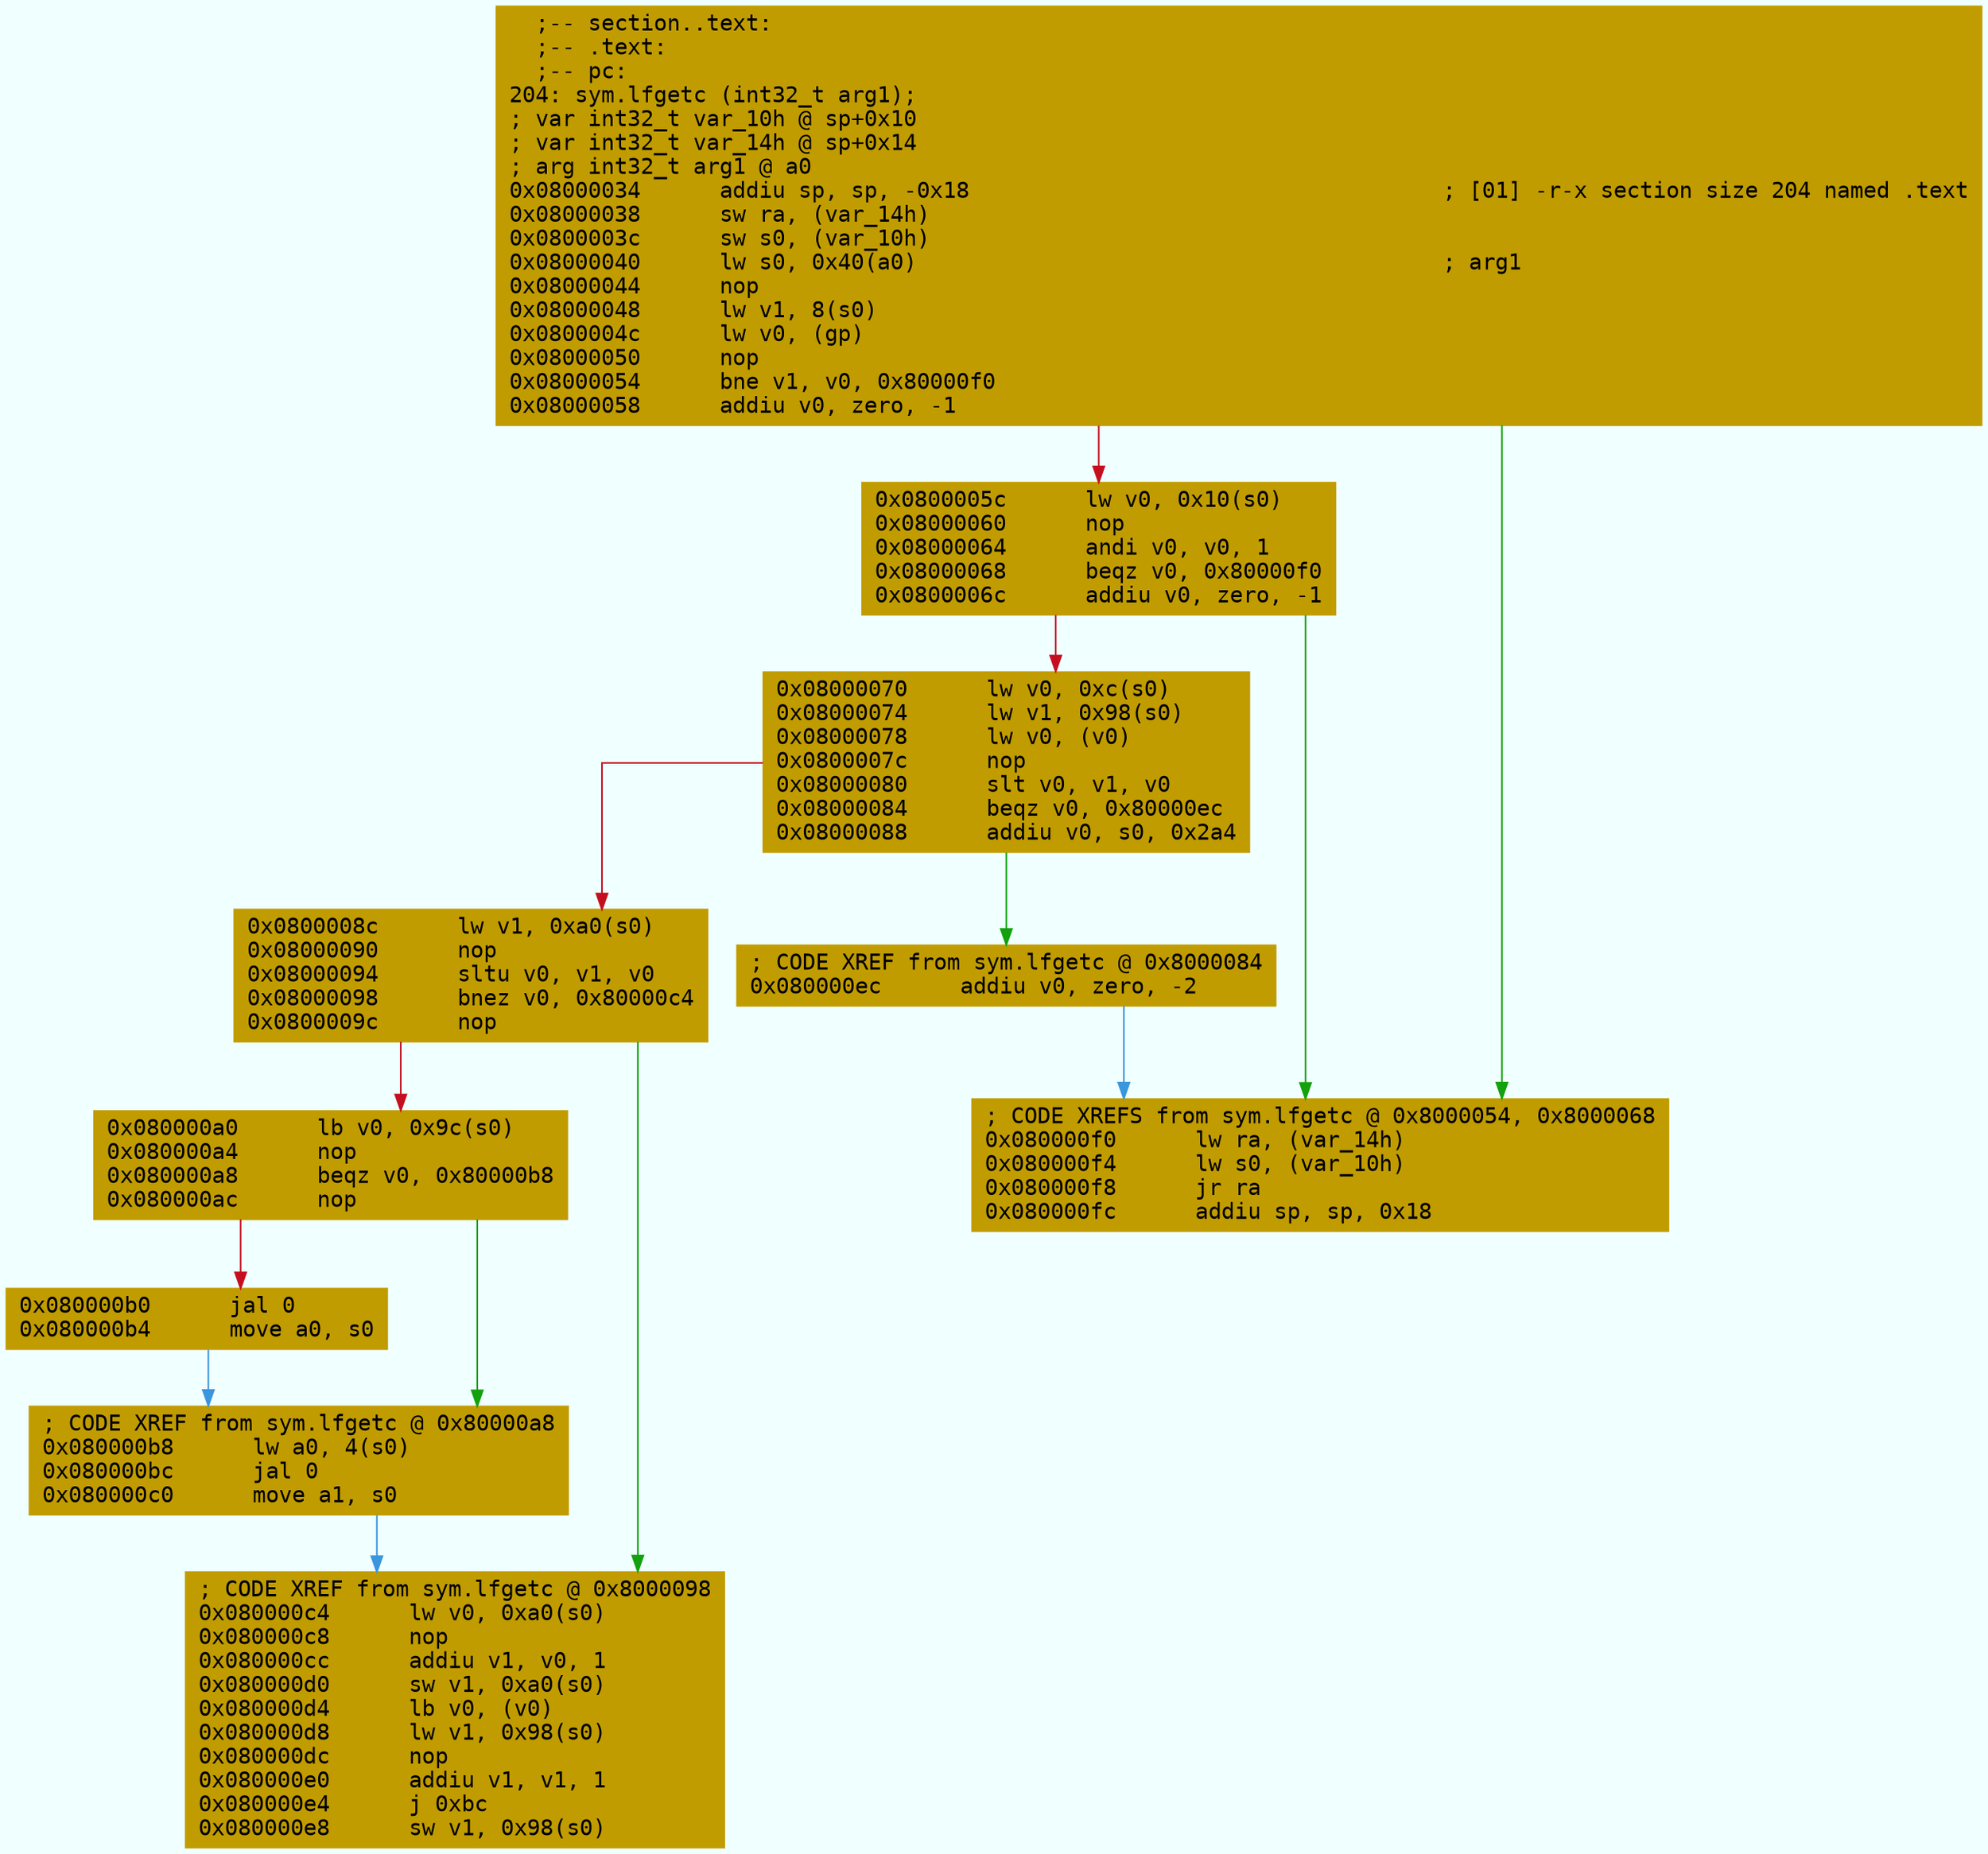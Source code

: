 digraph code {
	graph [bgcolor=azure fontsize=8 fontname="Courier" splines="ortho"];
	node [fillcolor=gray style=filled shape=box];
	edge [arrowhead="normal"];
	"0x08000034" [URL="sym.lfgetc/0x08000034", fillcolor="#c19c00",color="#c19c00", fontname="Courier",label="  ;-- section..text:\l  ;-- .text:\l  ;-- pc:\l204: sym.lfgetc (int32_t arg1);\l; var int32_t var_10h @ sp+0x10\l; var int32_t var_14h @ sp+0x14\l; arg int32_t arg1 @ a0\l0x08000034      addiu sp, sp, -0x18                                    ; [01] -r-x section size 204 named .text\l0x08000038      sw ra, (var_14h)\l0x0800003c      sw s0, (var_10h)\l0x08000040      lw s0, 0x40(a0)                                        ; arg1\l0x08000044      nop\l0x08000048      lw v1, 8(s0)\l0x0800004c      lw v0, (gp)\l0x08000050      nop\l0x08000054      bne v1, v0, 0x80000f0\l0x08000058      addiu v0, zero, -1\l"]
	"0x0800005c" [URL="sym.lfgetc/0x0800005c", fillcolor="#c19c00",color="#c19c00", fontname="Courier",label="0x0800005c      lw v0, 0x10(s0)\l0x08000060      nop\l0x08000064      andi v0, v0, 1\l0x08000068      beqz v0, 0x80000f0\l0x0800006c      addiu v0, zero, -1\l"]
	"0x08000070" [URL="sym.lfgetc/0x08000070", fillcolor="#c19c00",color="#c19c00", fontname="Courier",label="0x08000070      lw v0, 0xc(s0)\l0x08000074      lw v1, 0x98(s0)\l0x08000078      lw v0, (v0)\l0x0800007c      nop\l0x08000080      slt v0, v1, v0\l0x08000084      beqz v0, 0x80000ec\l0x08000088      addiu v0, s0, 0x2a4\l"]
	"0x0800008c" [URL="sym.lfgetc/0x0800008c", fillcolor="#c19c00",color="#c19c00", fontname="Courier",label="0x0800008c      lw v1, 0xa0(s0)\l0x08000090      nop\l0x08000094      sltu v0, v1, v0\l0x08000098      bnez v0, 0x80000c4\l0x0800009c      nop\l"]
	"0x080000a0" [URL="sym.lfgetc/0x080000a0", fillcolor="#c19c00",color="#c19c00", fontname="Courier",label="0x080000a0      lb v0, 0x9c(s0)\l0x080000a4      nop\l0x080000a8      beqz v0, 0x80000b8\l0x080000ac      nop\l"]
	"0x080000b0" [URL="sym.lfgetc/0x080000b0", fillcolor="#c19c00",color="#c19c00", fontname="Courier",label="0x080000b0      jal 0\l0x080000b4      move a0, s0\l"]
	"0x080000b8" [URL="sym.lfgetc/0x080000b8", fillcolor="#c19c00",color="#c19c00", fontname="Courier",label="; CODE XREF from sym.lfgetc @ 0x80000a8\l0x080000b8      lw a0, 4(s0)\l0x080000bc      jal 0\l0x080000c0      move a1, s0\l"]
	"0x080000c4" [URL="sym.lfgetc/0x080000c4", fillcolor="#c19c00",color="#c19c00", fontname="Courier",label="; CODE XREF from sym.lfgetc @ 0x8000098\l0x080000c4      lw v0, 0xa0(s0)\l0x080000c8      nop\l0x080000cc      addiu v1, v0, 1\l0x080000d0      sw v1, 0xa0(s0)\l0x080000d4      lb v0, (v0)\l0x080000d8      lw v1, 0x98(s0)\l0x080000dc      nop\l0x080000e0      addiu v1, v1, 1\l0x080000e4      j 0xbc\l0x080000e8      sw v1, 0x98(s0)\l"]
	"0x080000ec" [URL="sym.lfgetc/0x080000ec", fillcolor="#c19c00",color="#c19c00", fontname="Courier",label="; CODE XREF from sym.lfgetc @ 0x8000084\l0x080000ec      addiu v0, zero, -2\l"]
	"0x080000f0" [URL="sym.lfgetc/0x080000f0", fillcolor="#c19c00",color="#c19c00", fontname="Courier",label="; CODE XREFS from sym.lfgetc @ 0x8000054, 0x8000068\l0x080000f0      lw ra, (var_14h)\l0x080000f4      lw s0, (var_10h)\l0x080000f8      jr ra\l0x080000fc      addiu sp, sp, 0x18\l"]
        "0x08000034" -> "0x080000f0" [color="#13a10e"];
        "0x08000034" -> "0x0800005c" [color="#c50f1f"];
        "0x0800005c" -> "0x080000f0" [color="#13a10e"];
        "0x0800005c" -> "0x08000070" [color="#c50f1f"];
        "0x08000070" -> "0x080000ec" [color="#13a10e"];
        "0x08000070" -> "0x0800008c" [color="#c50f1f"];
        "0x0800008c" -> "0x080000c4" [color="#13a10e"];
        "0x0800008c" -> "0x080000a0" [color="#c50f1f"];
        "0x080000a0" -> "0x080000b8" [color="#13a10e"];
        "0x080000a0" -> "0x080000b0" [color="#c50f1f"];
        "0x080000b0" -> "0x080000b8" [color="#3a96dd"];
        "0x080000b8" -> "0x080000c4" [color="#3a96dd"];
        "0x080000ec" -> "0x080000f0" [color="#3a96dd"];
}
